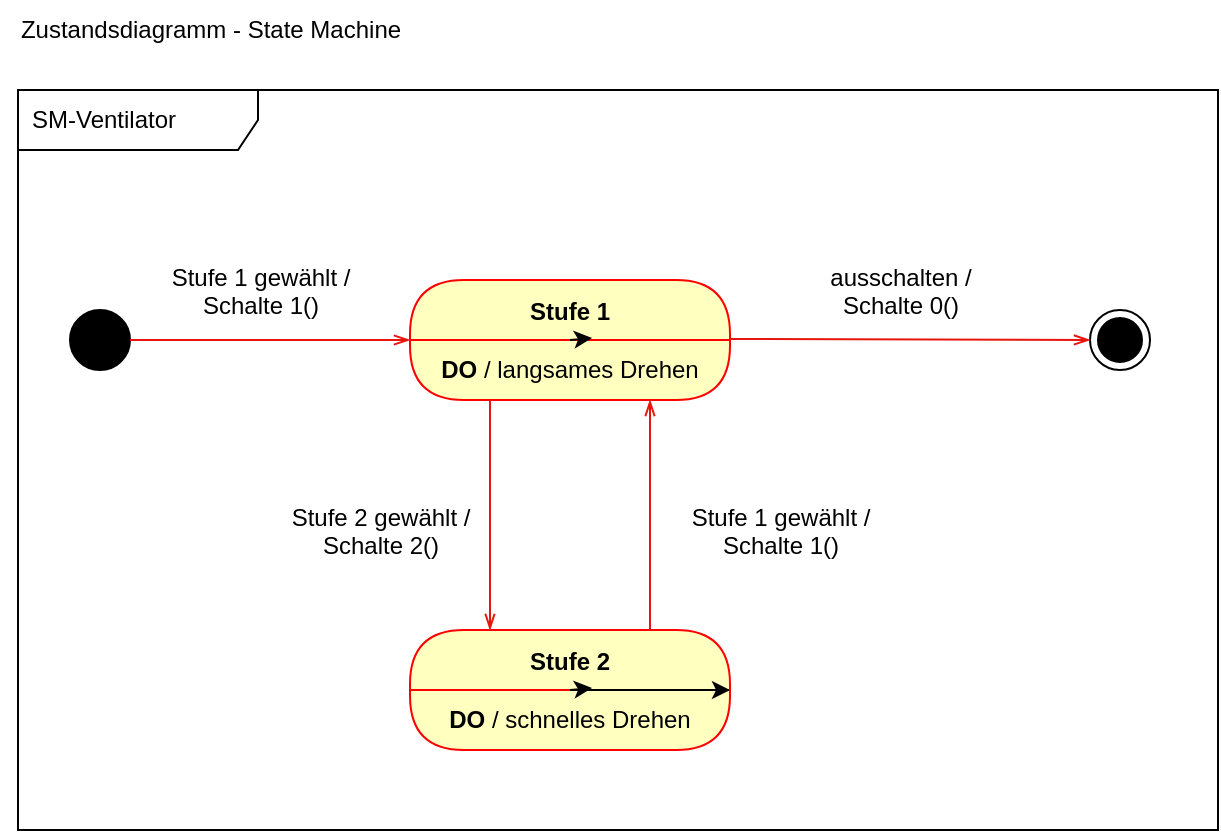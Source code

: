 <mxfile>
    <diagram id="-w4vnpKV7Fy1OEsOwo8v" name="Seite-1">
        <mxGraphModel dx="921" dy="669" grid="1" gridSize="10" guides="1" tooltips="1" connect="1" arrows="1" fold="1" page="1" pageScale="1" pageWidth="827" pageHeight="1169" math="0" shadow="0">
            <root>
                <mxCell id="0"/>
                <mxCell id="1" parent="0"/>
                <mxCell id="3" value="SM-Ventilator" style="shape=umlFrame;whiteSpace=wrap;html=1;width=120;height=30;boundedLbl=1;verticalAlign=middle;align=left;spacingLeft=5;" vertex="1" parent="1">
                    <mxGeometry x="114" y="50" width="600" height="370" as="geometry"/>
                </mxCell>
                <mxCell id="2" value="" style="ellipse;fillColor=strokeColor;" vertex="1" parent="1">
                    <mxGeometry x="140" y="160" width="30" height="30" as="geometry"/>
                </mxCell>
                <mxCell id="4" value="" style="ellipse;html=1;shape=endState;fillColor=strokeColor;" vertex="1" parent="1">
                    <mxGeometry x="650" y="160" width="30" height="30" as="geometry"/>
                </mxCell>
                <mxCell id="5" value="Stufe 1" style="swimlane;fontStyle=1;align=center;verticalAlign=middle;childLayout=stackLayout;horizontal=1;startSize=30;horizontalStack=0;resizeParent=0;resizeLast=1;container=0;fontColor=#000000;collapsible=0;rounded=1;arcSize=30;strokeColor=#ff0000;fillColor=#ffffc0;swimlaneFillColor=#ffffc0;dropTarget=0;" vertex="1" parent="1">
                    <mxGeometry x="310" y="145" width="160" height="60" as="geometry"/>
                </mxCell>
                <mxCell id="6" value="&lt;b&gt;DO&lt;/b&gt; / langsames Drehen" style="text;html=1;strokeColor=none;fillColor=none;align=center;verticalAlign=middle;spacingLeft=4;spacingRight=4;whiteSpace=wrap;overflow=hidden;rotatable=0;fontColor=#000000;" vertex="1" parent="5">
                    <mxGeometry y="30" width="160" height="30" as="geometry"/>
                </mxCell>
                <mxCell id="8" style="edgeStyle=none;html=1;exitX=0.5;exitY=0;exitDx=0;exitDy=0;entryX=0.569;entryY=-0.033;entryDx=0;entryDy=0;entryPerimeter=0;" edge="1" parent="5" source="6" target="6">
                    <mxGeometry relative="1" as="geometry"/>
                </mxCell>
                <mxCell id="9" value="Stufe 2" style="swimlane;fontStyle=1;align=center;verticalAlign=middle;childLayout=stackLayout;horizontal=1;startSize=30;horizontalStack=0;resizeParent=0;resizeLast=1;container=0;fontColor=#000000;collapsible=0;rounded=1;arcSize=30;strokeColor=#ff0000;fillColor=#ffffc0;swimlaneFillColor=#ffffc0;dropTarget=0;" vertex="1" parent="1">
                    <mxGeometry x="310" y="320" width="160" height="60" as="geometry"/>
                </mxCell>
                <mxCell id="11" style="edgeStyle=none;html=1;exitX=0.5;exitY=0;exitDx=0;exitDy=0;entryX=0.569;entryY=-0.033;entryDx=0;entryDy=0;entryPerimeter=0;" edge="1" parent="9" source="10" target="10">
                    <mxGeometry relative="1" as="geometry"/>
                </mxCell>
                <mxCell id="16" style="edgeStyle=none;html=1;exitX=0.5;exitY=0;exitDx=0;exitDy=0;" edge="1" parent="9" source="10" target="9">
                    <mxGeometry relative="1" as="geometry"/>
                </mxCell>
                <mxCell id="10" value="&lt;b&gt;DO&lt;/b&gt;&amp;nbsp;/ schnelles Drehen" style="text;html=1;strokeColor=none;fillColor=none;align=center;verticalAlign=middle;spacingLeft=4;spacingRight=4;whiteSpace=wrap;overflow=hidden;rotatable=0;fontColor=#000000;" vertex="1" parent="9">
                    <mxGeometry y="30" width="160" height="30" as="geometry"/>
                </mxCell>
                <mxCell id="20" style="edgeStyle=none;html=1;exitX=0;exitY=0;exitDx=0;exitDy=0;entryX=1;entryY=0.5;entryDx=0;entryDy=0;strokeColor=#e7150d;startArrow=openThin;startFill=0;endArrow=none;endFill=0;" edge="1" parent="1" source="6" target="2">
                    <mxGeometry relative="1" as="geometry"/>
                </mxCell>
                <mxCell id="22" style="edgeStyle=none;html=1;exitX=0;exitY=0.5;exitDx=0;exitDy=0;entryX=1;entryY=0.5;entryDx=0;entryDy=0;strokeColor=#e7150d;startArrow=openThin;startFill=0;endArrow=none;endFill=0;" edge="1" parent="1" source="4">
                    <mxGeometry relative="1" as="geometry">
                        <mxPoint x="530" y="174.5" as="sourcePoint"/>
                        <mxPoint x="470" y="174.5" as="targetPoint"/>
                    </mxGeometry>
                </mxCell>
                <mxCell id="23" style="edgeStyle=none;html=1;exitX=0.25;exitY=0;exitDx=0;exitDy=0;entryX=0.25;entryY=1;entryDx=0;entryDy=0;strokeColor=#e7150d;startArrow=openThin;startFill=0;endArrow=none;endFill=0;" edge="1" parent="1" source="9" target="6">
                    <mxGeometry relative="1" as="geometry">
                        <mxPoint x="560" y="260.5" as="sourcePoint"/>
                        <mxPoint x="480" y="260" as="targetPoint"/>
                    </mxGeometry>
                </mxCell>
                <mxCell id="24" style="edgeStyle=none;html=1;exitX=0.75;exitY=1;exitDx=0;exitDy=0;entryX=0.75;entryY=0;entryDx=0;entryDy=0;strokeColor=#e7150d;startArrow=openThin;startFill=0;endArrow=none;endFill=0;" edge="1" parent="1" source="6" target="9">
                    <mxGeometry relative="1" as="geometry">
                        <mxPoint x="510" y="285" as="sourcePoint"/>
                        <mxPoint x="510" y="220" as="targetPoint"/>
                    </mxGeometry>
                </mxCell>
                <mxCell id="26" value="Stufe 1 gewählt /&lt;br&gt;Schalte 1()" style="text;html=1;align=center;" vertex="1" parent="1">
                    <mxGeometry x="180" y="130" width="110" height="50" as="geometry"/>
                </mxCell>
                <mxCell id="27" value="Stufe 2 gewählt /&lt;br&gt;Schalte 2()" style="text;html=1;align=center;" vertex="1" parent="1">
                    <mxGeometry x="240" y="250" width="110" height="50" as="geometry"/>
                </mxCell>
                <mxCell id="28" value="Stufe 1 gewählt /&lt;br&gt;Schalte 1()" style="text;html=1;align=center;" vertex="1" parent="1">
                    <mxGeometry x="440" y="250" width="110" height="50" as="geometry"/>
                </mxCell>
                <mxCell id="29" value="ausschalten /&lt;br&gt;Schalte 0()" style="text;html=1;align=center;" vertex="1" parent="1">
                    <mxGeometry x="500" y="130" width="110" height="50" as="geometry"/>
                </mxCell>
                <mxCell id="30" value="Zustandsdiagramm - State Machine" style="text;html=1;align=center;verticalAlign=middle;resizable=0;points=[];autosize=1;strokeColor=none;fillColor=none;" vertex="1" parent="1">
                    <mxGeometry x="105" y="5" width="210" height="30" as="geometry"/>
                </mxCell>
            </root>
        </mxGraphModel>
    </diagram>
</mxfile>